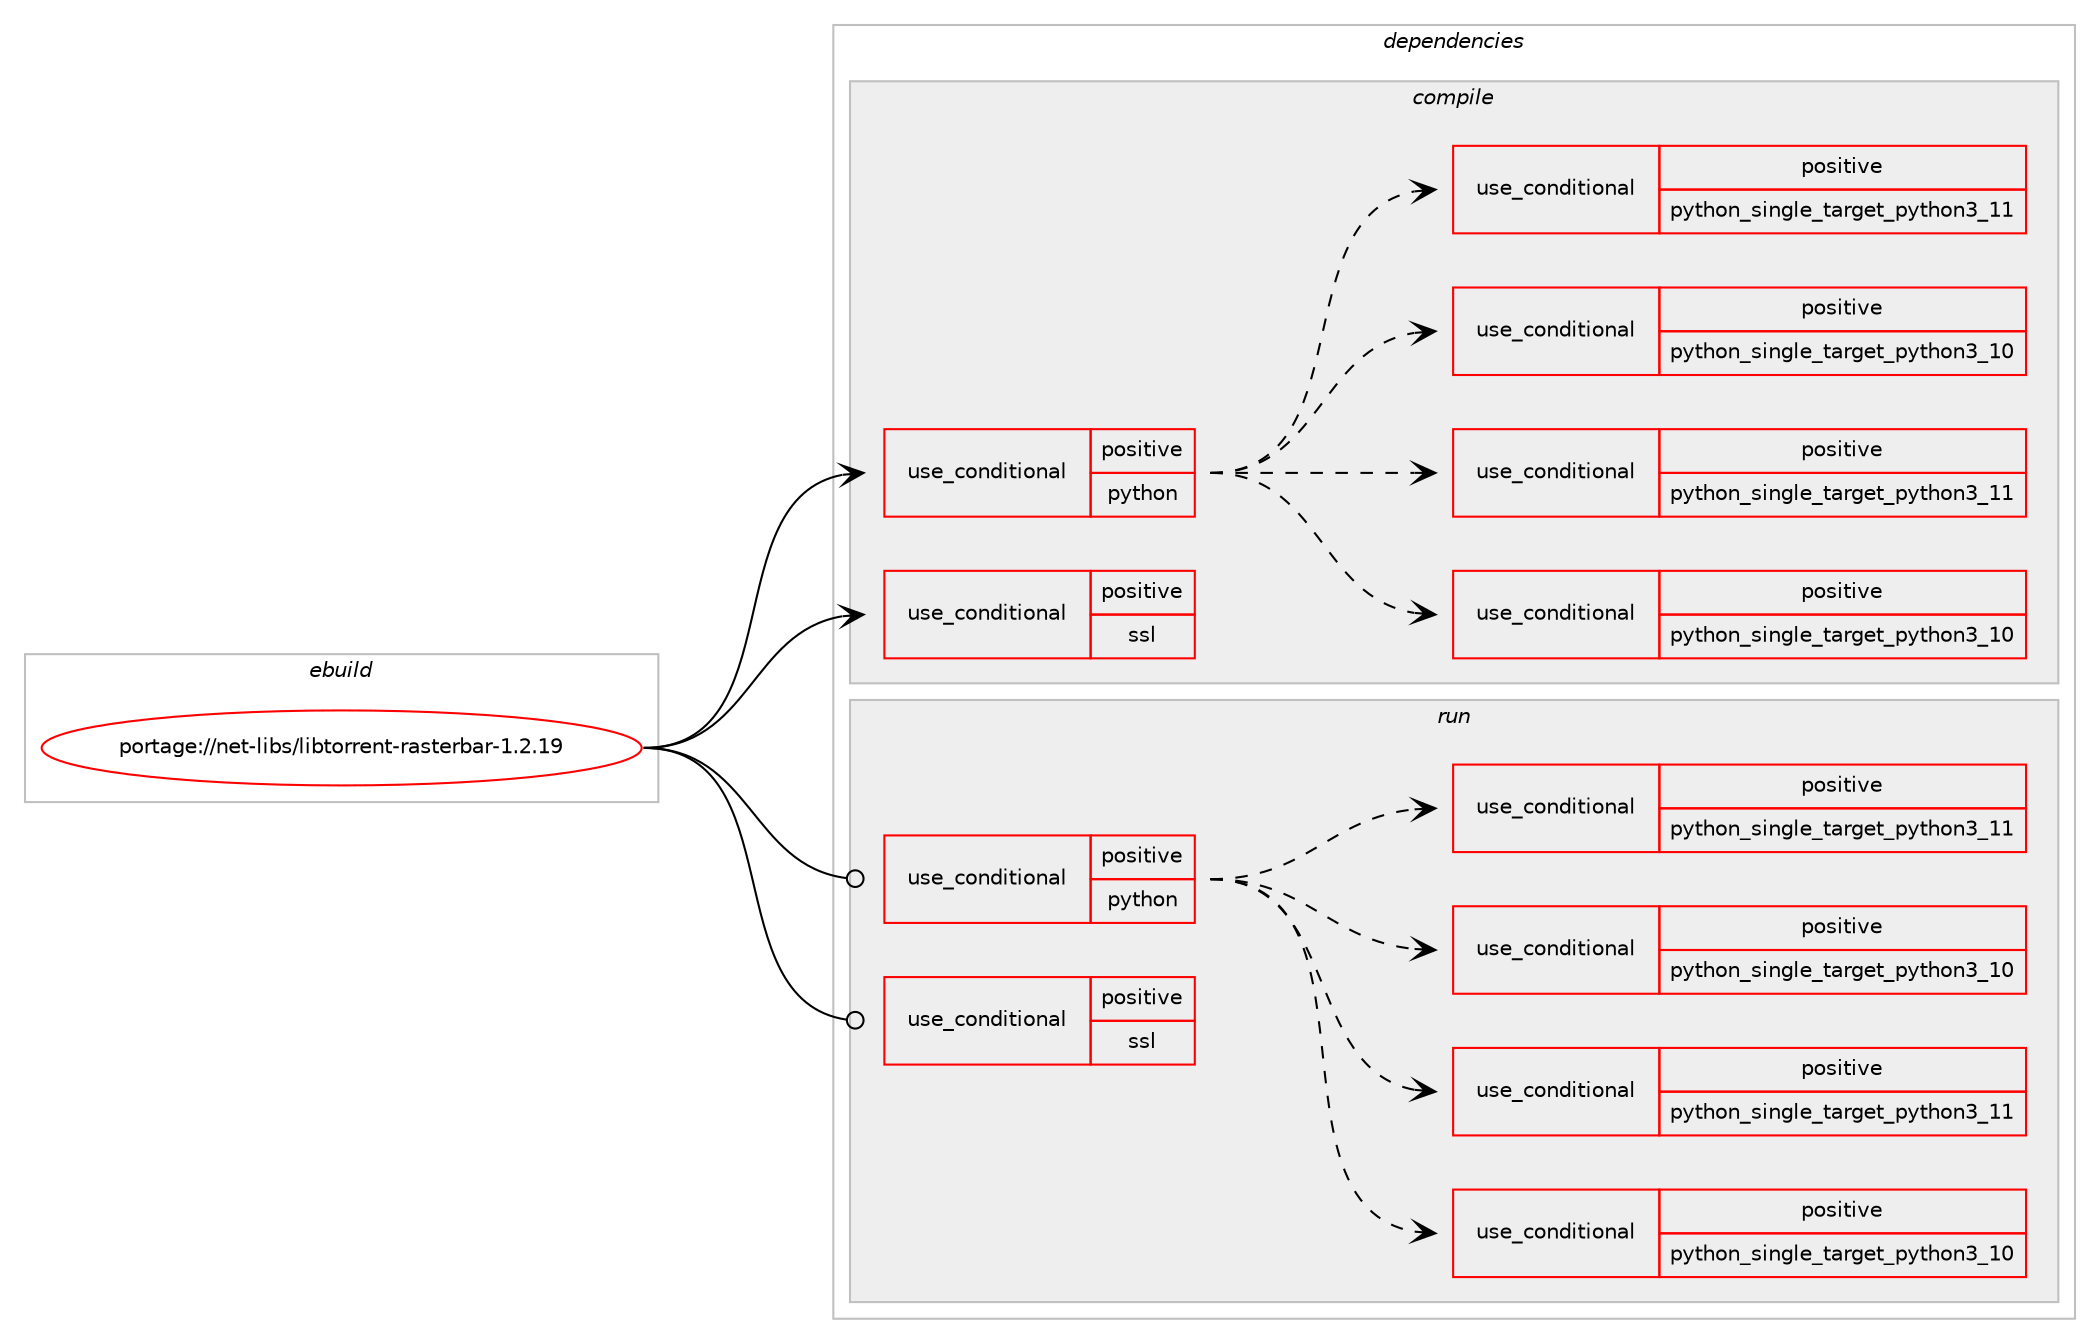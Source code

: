 digraph prolog {

# *************
# Graph options
# *************

newrank=true;
concentrate=true;
compound=true;
graph [rankdir=LR,fontname=Helvetica,fontsize=10,ranksep=1.5];#, ranksep=2.5, nodesep=0.2];
edge  [arrowhead=vee];
node  [fontname=Helvetica,fontsize=10];

# **********
# The ebuild
# **********

subgraph cluster_leftcol {
color=gray;
rank=same;
label=<<i>ebuild</i>>;
id [label="portage://net-libs/libtorrent-rasterbar-1.2.19", color=red, width=4, href="../net-libs/libtorrent-rasterbar-1.2.19.svg"];
}

# ****************
# The dependencies
# ****************

subgraph cluster_midcol {
color=gray;
label=<<i>dependencies</i>>;
subgraph cluster_compile {
fillcolor="#eeeeee";
style=filled;
label=<<i>compile</i>>;
subgraph cond91515 {
dependency183684 [label=<<TABLE BORDER="0" CELLBORDER="1" CELLSPACING="0" CELLPADDING="4"><TR><TD ROWSPAN="3" CELLPADDING="10">use_conditional</TD></TR><TR><TD>positive</TD></TR><TR><TD>python</TD></TR></TABLE>>, shape=none, color=red];
subgraph cond91516 {
dependency183685 [label=<<TABLE BORDER="0" CELLBORDER="1" CELLSPACING="0" CELLPADDING="4"><TR><TD ROWSPAN="3" CELLPADDING="10">use_conditional</TD></TR><TR><TD>positive</TD></TR><TR><TD>python_single_target_python3_10</TD></TR></TABLE>>, shape=none, color=red];
# *** BEGIN UNKNOWN DEPENDENCY TYPE (TODO) ***
# dependency183685 -> package_dependency(portage://net-libs/libtorrent-rasterbar-1.2.19,install,no,dev-lang,python,none,[,,],[slot(3.10)],[])
# *** END UNKNOWN DEPENDENCY TYPE (TODO) ***

}
dependency183684:e -> dependency183685:w [weight=20,style="dashed",arrowhead="vee"];
subgraph cond91517 {
dependency183686 [label=<<TABLE BORDER="0" CELLBORDER="1" CELLSPACING="0" CELLPADDING="4"><TR><TD ROWSPAN="3" CELLPADDING="10">use_conditional</TD></TR><TR><TD>positive</TD></TR><TR><TD>python_single_target_python3_11</TD></TR></TABLE>>, shape=none, color=red];
# *** BEGIN UNKNOWN DEPENDENCY TYPE (TODO) ***
# dependency183686 -> package_dependency(portage://net-libs/libtorrent-rasterbar-1.2.19,install,no,dev-lang,python,none,[,,],[slot(3.11)],[])
# *** END UNKNOWN DEPENDENCY TYPE (TODO) ***

}
dependency183684:e -> dependency183686:w [weight=20,style="dashed",arrowhead="vee"];
subgraph cond91518 {
dependency183687 [label=<<TABLE BORDER="0" CELLBORDER="1" CELLSPACING="0" CELLPADDING="4"><TR><TD ROWSPAN="3" CELLPADDING="10">use_conditional</TD></TR><TR><TD>positive</TD></TR><TR><TD>python_single_target_python3_10</TD></TR></TABLE>>, shape=none, color=red];
# *** BEGIN UNKNOWN DEPENDENCY TYPE (TODO) ***
# dependency183687 -> package_dependency(portage://net-libs/libtorrent-rasterbar-1.2.19,install,no,dev-libs,boost,none,[,,],[],[use(enable(python),none),use(enable(python_targets_python3_10),negative)])
# *** END UNKNOWN DEPENDENCY TYPE (TODO) ***

}
dependency183684:e -> dependency183687:w [weight=20,style="dashed",arrowhead="vee"];
subgraph cond91519 {
dependency183688 [label=<<TABLE BORDER="0" CELLBORDER="1" CELLSPACING="0" CELLPADDING="4"><TR><TD ROWSPAN="3" CELLPADDING="10">use_conditional</TD></TR><TR><TD>positive</TD></TR><TR><TD>python_single_target_python3_11</TD></TR></TABLE>>, shape=none, color=red];
# *** BEGIN UNKNOWN DEPENDENCY TYPE (TODO) ***
# dependency183688 -> package_dependency(portage://net-libs/libtorrent-rasterbar-1.2.19,install,no,dev-libs,boost,none,[,,],[],[use(enable(python),none),use(enable(python_targets_python3_11),negative)])
# *** END UNKNOWN DEPENDENCY TYPE (TODO) ***

}
dependency183684:e -> dependency183688:w [weight=20,style="dashed",arrowhead="vee"];
}
id:e -> dependency183684:w [weight=20,style="solid",arrowhead="vee"];
subgraph cond91520 {
dependency183689 [label=<<TABLE BORDER="0" CELLBORDER="1" CELLSPACING="0" CELLPADDING="4"><TR><TD ROWSPAN="3" CELLPADDING="10">use_conditional</TD></TR><TR><TD>positive</TD></TR><TR><TD>ssl</TD></TR></TABLE>>, shape=none, color=red];
# *** BEGIN UNKNOWN DEPENDENCY TYPE (TODO) ***
# dependency183689 -> package_dependency(portage://net-libs/libtorrent-rasterbar-1.2.19,install,no,dev-libs,openssl,none,[,,],any_same_slot,[])
# *** END UNKNOWN DEPENDENCY TYPE (TODO) ***

}
id:e -> dependency183689:w [weight=20,style="solid",arrowhead="vee"];
# *** BEGIN UNKNOWN DEPENDENCY TYPE (TODO) ***
# id -> package_dependency(portage://net-libs/libtorrent-rasterbar-1.2.19,install,no,dev-libs,boost,none,[,,],any_same_slot,[])
# *** END UNKNOWN DEPENDENCY TYPE (TODO) ***

}
subgraph cluster_compileandrun {
fillcolor="#eeeeee";
style=filled;
label=<<i>compile and run</i>>;
}
subgraph cluster_run {
fillcolor="#eeeeee";
style=filled;
label=<<i>run</i>>;
subgraph cond91521 {
dependency183690 [label=<<TABLE BORDER="0" CELLBORDER="1" CELLSPACING="0" CELLPADDING="4"><TR><TD ROWSPAN="3" CELLPADDING="10">use_conditional</TD></TR><TR><TD>positive</TD></TR><TR><TD>python</TD></TR></TABLE>>, shape=none, color=red];
subgraph cond91522 {
dependency183691 [label=<<TABLE BORDER="0" CELLBORDER="1" CELLSPACING="0" CELLPADDING="4"><TR><TD ROWSPAN="3" CELLPADDING="10">use_conditional</TD></TR><TR><TD>positive</TD></TR><TR><TD>python_single_target_python3_10</TD></TR></TABLE>>, shape=none, color=red];
# *** BEGIN UNKNOWN DEPENDENCY TYPE (TODO) ***
# dependency183691 -> package_dependency(portage://net-libs/libtorrent-rasterbar-1.2.19,run,no,dev-lang,python,none,[,,],[slot(3.10)],[])
# *** END UNKNOWN DEPENDENCY TYPE (TODO) ***

}
dependency183690:e -> dependency183691:w [weight=20,style="dashed",arrowhead="vee"];
subgraph cond91523 {
dependency183692 [label=<<TABLE BORDER="0" CELLBORDER="1" CELLSPACING="0" CELLPADDING="4"><TR><TD ROWSPAN="3" CELLPADDING="10">use_conditional</TD></TR><TR><TD>positive</TD></TR><TR><TD>python_single_target_python3_11</TD></TR></TABLE>>, shape=none, color=red];
# *** BEGIN UNKNOWN DEPENDENCY TYPE (TODO) ***
# dependency183692 -> package_dependency(portage://net-libs/libtorrent-rasterbar-1.2.19,run,no,dev-lang,python,none,[,,],[slot(3.11)],[])
# *** END UNKNOWN DEPENDENCY TYPE (TODO) ***

}
dependency183690:e -> dependency183692:w [weight=20,style="dashed",arrowhead="vee"];
subgraph cond91524 {
dependency183693 [label=<<TABLE BORDER="0" CELLBORDER="1" CELLSPACING="0" CELLPADDING="4"><TR><TD ROWSPAN="3" CELLPADDING="10">use_conditional</TD></TR><TR><TD>positive</TD></TR><TR><TD>python_single_target_python3_10</TD></TR></TABLE>>, shape=none, color=red];
# *** BEGIN UNKNOWN DEPENDENCY TYPE (TODO) ***
# dependency183693 -> package_dependency(portage://net-libs/libtorrent-rasterbar-1.2.19,run,no,dev-libs,boost,none,[,,],[],[use(enable(python),none),use(enable(python_targets_python3_10),negative)])
# *** END UNKNOWN DEPENDENCY TYPE (TODO) ***

}
dependency183690:e -> dependency183693:w [weight=20,style="dashed",arrowhead="vee"];
subgraph cond91525 {
dependency183694 [label=<<TABLE BORDER="0" CELLBORDER="1" CELLSPACING="0" CELLPADDING="4"><TR><TD ROWSPAN="3" CELLPADDING="10">use_conditional</TD></TR><TR><TD>positive</TD></TR><TR><TD>python_single_target_python3_11</TD></TR></TABLE>>, shape=none, color=red];
# *** BEGIN UNKNOWN DEPENDENCY TYPE (TODO) ***
# dependency183694 -> package_dependency(portage://net-libs/libtorrent-rasterbar-1.2.19,run,no,dev-libs,boost,none,[,,],[],[use(enable(python),none),use(enable(python_targets_python3_11),negative)])
# *** END UNKNOWN DEPENDENCY TYPE (TODO) ***

}
dependency183690:e -> dependency183694:w [weight=20,style="dashed",arrowhead="vee"];
}
id:e -> dependency183690:w [weight=20,style="solid",arrowhead="odot"];
subgraph cond91526 {
dependency183695 [label=<<TABLE BORDER="0" CELLBORDER="1" CELLSPACING="0" CELLPADDING="4"><TR><TD ROWSPAN="3" CELLPADDING="10">use_conditional</TD></TR><TR><TD>positive</TD></TR><TR><TD>ssl</TD></TR></TABLE>>, shape=none, color=red];
# *** BEGIN UNKNOWN DEPENDENCY TYPE (TODO) ***
# dependency183695 -> package_dependency(portage://net-libs/libtorrent-rasterbar-1.2.19,run,no,dev-libs,openssl,none,[,,],any_same_slot,[])
# *** END UNKNOWN DEPENDENCY TYPE (TODO) ***

}
id:e -> dependency183695:w [weight=20,style="solid",arrowhead="odot"];
# *** BEGIN UNKNOWN DEPENDENCY TYPE (TODO) ***
# id -> package_dependency(portage://net-libs/libtorrent-rasterbar-1.2.19,run,no,dev-libs,boost,none,[,,],any_same_slot,[])
# *** END UNKNOWN DEPENDENCY TYPE (TODO) ***

}
}

# **************
# The candidates
# **************

subgraph cluster_choices {
rank=same;
color=gray;
label=<<i>candidates</i>>;

}

}
